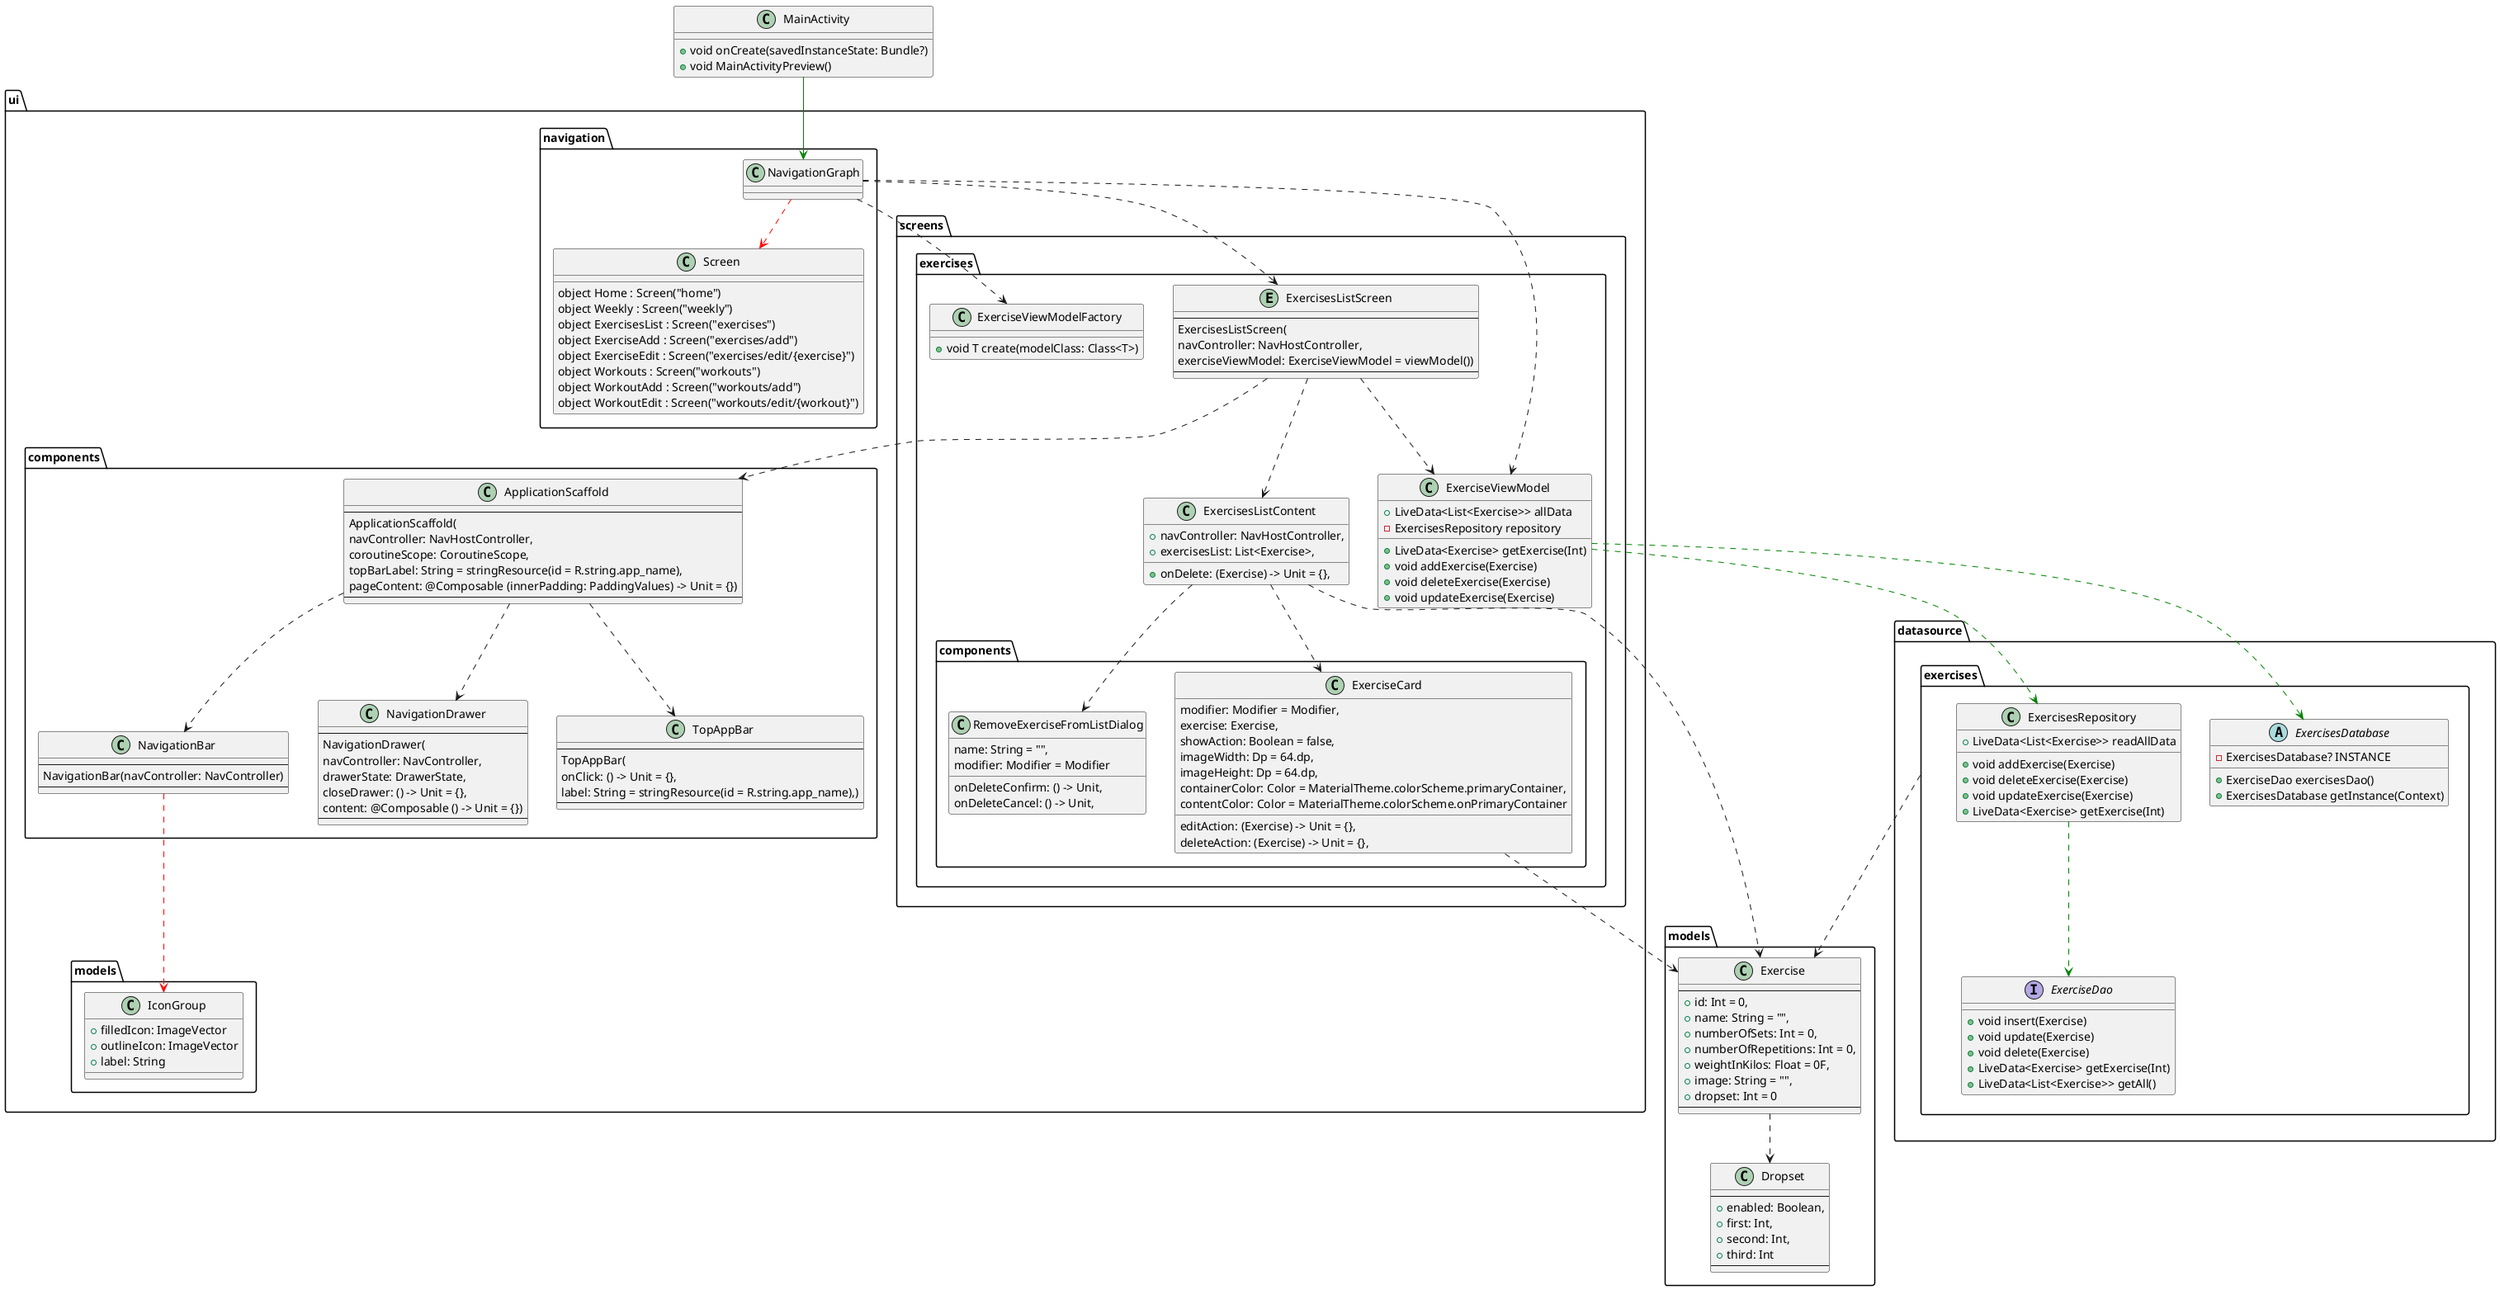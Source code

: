 @startuml
page 2x2
skinparam pageMargin 10
skinparam pageExternalColor gray
skinparam pageBorderColor black
skinparam groupInheritance 2

class MainActivity {
+ void onCreate(savedInstanceState: Bundle?)
+ void MainActivityPreview()
}

namespace datasource {
    abstract class datasource.exercises.ExercisesDatabase {
    + ExerciseDao exercisesDao()
    - ExercisesDatabase? INSTANCE
    + ExercisesDatabase getInstance(Context)
    }

    class datasource.exercises.ExercisesRepository {
    + LiveData<List<Exercise>> readAllData
    + void addExercise(Exercise)
    + void deleteExercise(Exercise)
    + void updateExercise(Exercise)
    + LiveData<Exercise> getExercise(Int)
    }

    interface datasource.exercises.ExerciseDao {
    + void insert(Exercise)
    + void update(Exercise)
    + void delete(Exercise)
    + LiveData<Exercise> getExercise(Int)
    + LiveData<List<Exercise>> getAll()
    }

}

namespace models {
    class Dropset {
    --
    + enabled: Boolean,
    + first: Int,
    + second: Int,
    + third: Int
    --
    }

    class Exercise {
    --
    + id: Int = 0,
    + name: String = "",
    + numberOfSets: Int = 0,
    + numberOfRepetitions: Int = 0,
    + weightInKilos: Float = 0F,
    + image: String = "",
    + dropset: Int = 0
    --
    }
}

class ui.models.IconGroup {
+ filledIcon: ImageVector
+ outlineIcon: ImageVector
+ label: String
}

'===== 3.2.2 UI.models relations ==========
ui.components.NavigationBar .[#red].> ui.models.IconGroup


namespace ui.components {
    class ApplicationScaffold {
    --
    ApplicationScaffold(
        navController: NavHostController,
        coroutineScope: CoroutineScope,
        topBarLabel: String = stringResource(id = R.string.app_name),
        pageContent: @Composable (innerPadding: PaddingValues) -> Unit = {})
    --
    }
    class NavigationDrawer {
    --
    NavigationDrawer(
    navController: NavController,
    drawerState: DrawerState,
    closeDrawer: () -> Unit = {},
    content: @Composable () -> Unit = {})
    --
    }
    class TopAppBar {
    --
    TopAppBar(
        onClick: () -> Unit = {},
        label: String = stringResource(id = R.string.app_name),)
    --
    }
    class NavigationBar {
    --
    NavigationBar(navController: NavController)
    --
    }
}



class ui.navigation.NavigationGraph {
}

namespace ui.screens.exercises {
    entity ExercisesListScreen {
    --
    ExercisesListScreen(
    navController: NavHostController,
    exerciseViewModel: ExerciseViewModel = viewModel())
    --
    }

   class ExerciseViewModel {
   + LiveData<List<Exercise>> allData
   - ExercisesRepository repository
   + LiveData<Exercise> getExercise(Int)
   + void addExercise(Exercise)
   + void deleteExercise(Exercise)
   + void updateExercise(Exercise)
   }

   class ExerciseViewModelFactory {
   + void T create(modelClass: Class<T>)
   }

   class ExercisesListContent {
   + navController: NavHostController,
   + exercisesList: List<Exercise>,
   + onDelete: (Exercise) -> Unit = {},
   }
}

namespace ui.screens.exercises.components {
    class ExerciseCard {
       modifier: Modifier = Modifier,
        exercise: Exercise,
        editAction: (Exercise) -> Unit = {},
        deleteAction: (Exercise) -> Unit = {},
        showAction: Boolean = false,
        imageWidth: Dp = 64.dp,
        imageHeight: Dp = 64.dp,
        containerColor: Color = MaterialTheme.colorScheme.primaryContainer,
        contentColor: Color = MaterialTheme.colorScheme.onPrimaryContainer
    }
    class RemoveExerciseFromListDialog {
        name: String = "",
        onDeleteConfirm: () -> Unit,
        onDeleteCancel: () -> Unit,
        modifier: Modifier = Modifier
    }
}

class ui.navigation.Screen {
    object Home : Screen("home")
    object Weekly : Screen("weekly")
    object ExercisesList : Screen("exercises")
    object ExerciseAdd : Screen("exercises/add")
    object ExerciseEdit : Screen("exercises/edit/{exercise}")
    object Workouts : Screen("workouts")
    object WorkoutAdd : Screen("workouts/add")
    object WorkoutEdit : Screen("workouts/edit/{workout}")
}

ui.navigation.NavigationGraph .[#red].> ui.navigation.Screen



ui.components.ApplicationScaffold ..> ui.components.NavigationBar
ui.components.ApplicationScaffold ..> ui.components.NavigationDrawer
ui.components.ApplicationScaffold ..> ui.components.TopAppBar

'each screen uses components in ui
MainActivity -[#green]-> ui.navigation.NavigationGraph
ui.navigation.NavigationGraph ..> ui.screens.exercises.ExercisesListScreen
ui.navigation.NavigationGraph ..> ui.screens.exercises.ExerciseViewModel
ui.navigation.NavigationGraph ..> ui.screens.exercises.ExerciseViewModelFactory
ui.screens.exercises.ExercisesListScreen ..> ui.components.ApplicationScaffold

ui.screens.exercises.ExercisesListContent ..> models.Exercise
ui.screens.exercises.components.ExerciseCard ..> models.Exercise
models.Exercise ..> models.Dropset

ui.screens.exercises.ExercisesListScreen ..> ui.screens.exercises.ExerciseViewModel

ui.screens.exercises.ExerciseViewModel .[#green].> datasource.exercises.ExercisesRepository
ui.screens.exercises.ExerciseViewModel .[#green].> datasource.exercises.ExercisesDatabase
datasource.exercises.ExercisesRepository .[#green].> datasource.exercises.ExerciseDao

datasource.exercises ..> models.Exercise

ui.screens.exercises.ExercisesListContent ..> ui.screens.exercises.components.ExerciseCard
ui.screens.exercises.ExercisesListContent ..> ui.screens.exercises.components.RemoveExerciseFromListDialog
ui.screens.exercises.ExercisesListScreen ..> ui.screens.exercises.ExercisesListContent

@enduml